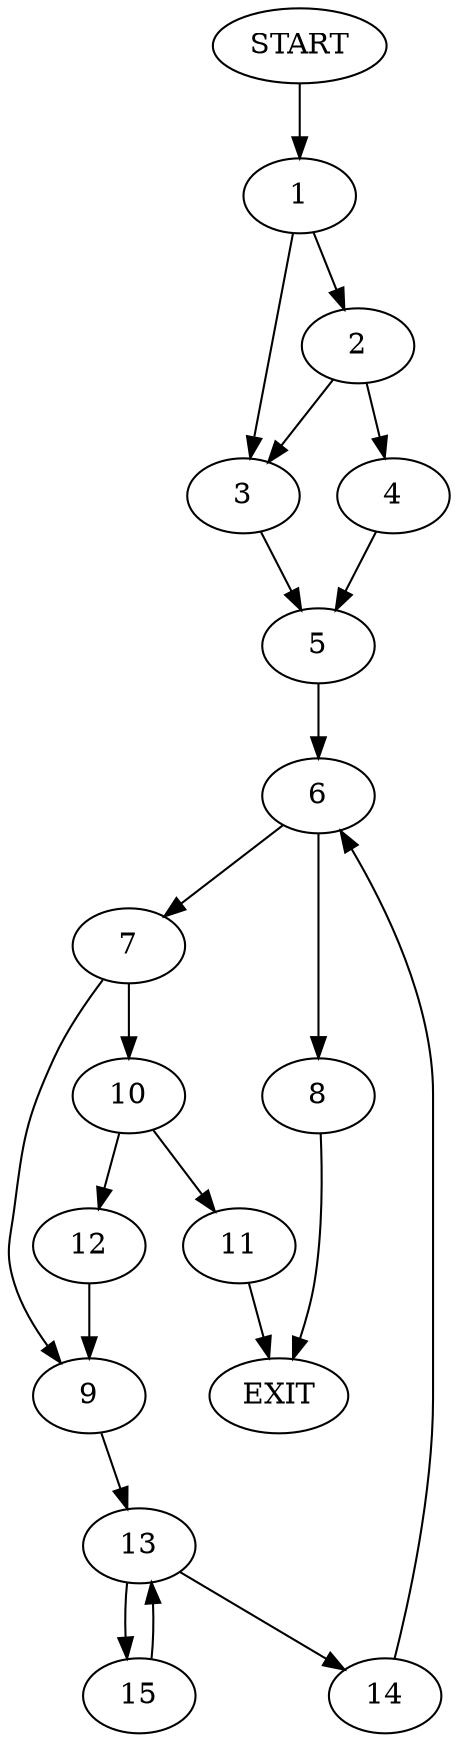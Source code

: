 digraph {
0 [label="START"]
16 [label="EXIT"]
0 -> 1
1 -> 2
1 -> 3
2 -> 4
2 -> 3
3 -> 5
4 -> 5
5 -> 6
6 -> 7
6 -> 8
7 -> 9
7 -> 10
8 -> 16
10 -> 11
10 -> 12
9 -> 13
11 -> 16
12 -> 9
13 -> 14
13 -> 15
14 -> 6
15 -> 13
}
